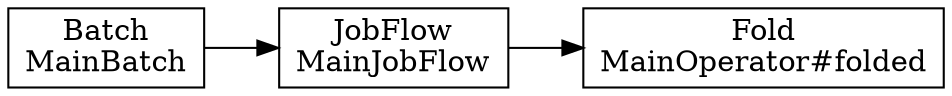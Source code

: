 digraph {
    rankdir = LR;
    "c4475694-b722-462d-a3a5-af6b62322743" [shape=box, label="Batch\nMainBatch"];
    "9de5a145-8457-4e8a-9686-e85724d4fb98" [shape=box, label="JobFlow\nMainJobFlow"];
    "90ce1d17-b5f5-46cd-8f02-d917d7e610d3" [shape=box, label="Fold\nMainOperator#folded"];
    "9de5a145-8457-4e8a-9686-e85724d4fb98" -> "90ce1d17-b5f5-46cd-8f02-d917d7e610d3";
    "c4475694-b722-462d-a3a5-af6b62322743" -> "9de5a145-8457-4e8a-9686-e85724d4fb98";
}

